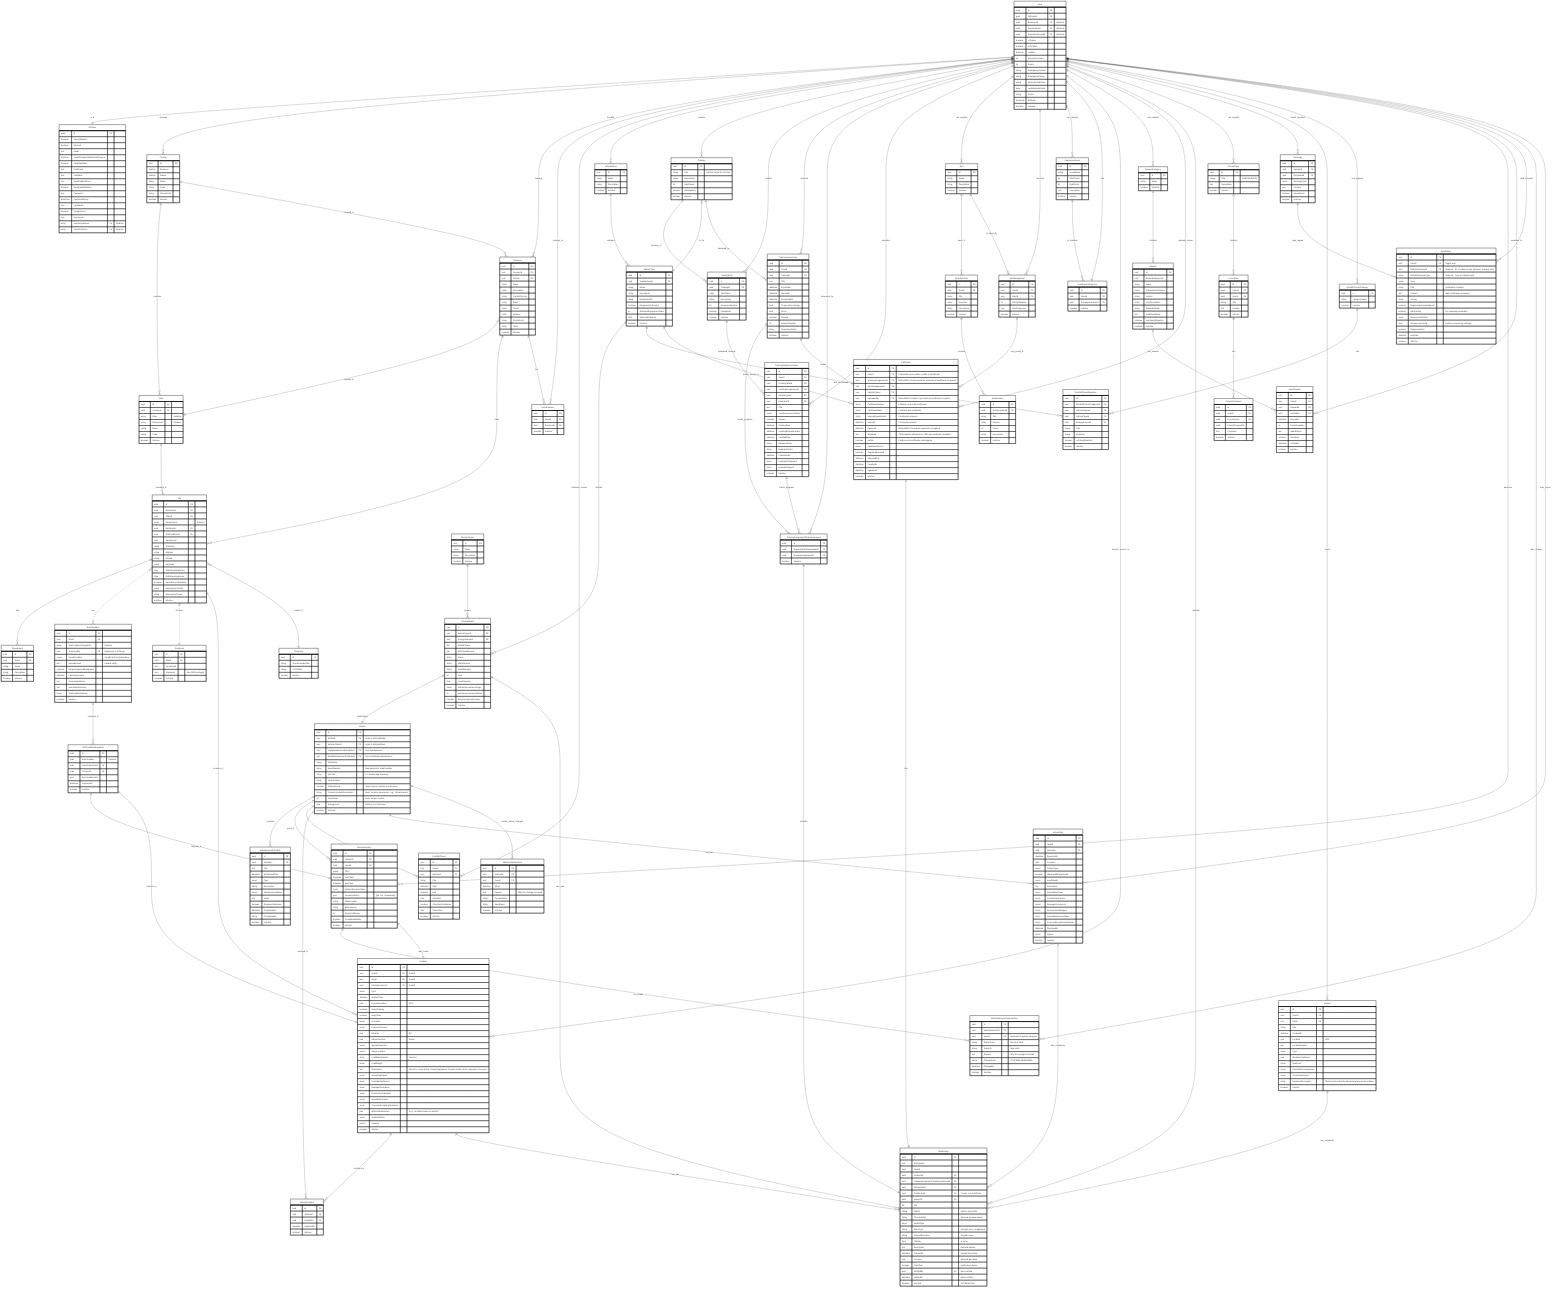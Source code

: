 ---
config:
  theme: neo
---
erDiagram
    Country { 
        uuid Id PK
        relation Business
        relation States

        string Name
        string Code
        string PhoneCode
        boolean IsActive
    }
    State {
        uuid Id PK
        uuid CountryId FK
        array Sites "Relation"
        array Businesses "Relation"
        
        string Name
        string Code
        boolean IsActive
    }
    Business {
        uuid Id PK
        uuid CountryId FK
        uuid StateId FK

        string Name
        string Description
        string ContactPerson
        string Email
        string Phone
        string Address
        string PostalCode
        string TaxId        
        boolean IsActive        
    }
    Site {
        uuid Id PK
        uuid BusinessId FK
        uuid StateId FK
        array Departments "Relation"
        uuid GeofenceId FK
        uuid SiteConditionId FK
        uuid TimezoneId

        string SiteName
        string Address
        string latitude
        string longitude
        
        time StartOperatingHours
        time EndOperatingHours
        boolean Has24HoursOperation
        string EmergencyContact
        string EmergencyPhone
        boolean IsActive
    }
    Department {
        uuid Id PK
        uuid SiteId FK

        string Name
        string Description        
        boolean IsActive
    }
    Geofence {
        uuid Id PK
        uuid SiteId FK

        text ZoneName
        json Geometry "GeoJSON polygon"
        boolean IsActive
    }
    SiteCondition {
        uuid Id PK
        uuid SiteId FK
        array SiteConditionSnapshots "Relation"

        uuid AssessedBy FK "Reference to GOUser" 

        %% Current conditions
        enum RoadCondition "Good|Fair|Poor|Hazardous"
        json HazardZones "Hazard entity"
        boolean RequiresSpecialEquipment        
        datetime LastAssessment
        text AssessmentNotes
        text SpecialInstructions        
        enum SiteConditionStatus
        boolean IsActive
    }
    SiteConditionSnapshot {
        uuid Id PK
        uuid SiteCondition "Relation"
        uuid VehicleSessionId FK
        uuid IncidentId FK

        json SiteConditionInfo
        datetime CapturedAt
        boolean IsActive
    }     
    Timezone {
        uuid Id PK
        string TimeZoneIdentifier
        string UTCOffset
        boolean IsActive
    }

    GOUser {
        guid Id PK
        boolean UserValidated	
        boolean Blocked
        text Email
        boolean EmailChangeValidationInProgress
        boolean EmailValidated
        text FirstName	
        text FullName	
        text NewEmailAddress
        boolean NewEmailValidated
        text Password	
        dateTime PasswordExpiry	
        text LastName	
        boolean Unregistered
        text UserName

        array UserGroupItems FK	"Relation"
        array UserRoleItems	FK "Relation"
    }

    User {
        uuid Id PK
        guid GOUserId FK
        uuid BusinessId FK "Optional"
        uuid DepartmentId FK "Optional"
        uuid ExperienceLevelId FK "Optional"

        boolean IsTrainer
        boolean IsCertified
        boolean IsAdmin
        int ExperienceYears
        int Points
        string EmergencyContact
        string EmergencyPhone
        string MedicalConditions
        date LastMedicalCheck
        string Phone
        datetime Birthday
        boolean IsActive        
    }
    VehicleClass {
        uuid Id PK

        string Name
        string Description        
        boolean IsActive
    }
    VehicleType {
        uuid Id PK
        uuid VehicleClassId FK

        string Name
        string Description
        string BestSuitedFor
        boolean RequiresCertification
        int MinimumExperienceYears
        float MaxLoadCapacity        
        boolean IsActive  
    }
    VehicleModel {
        uuid Id PK
        uuid VehicleTypeId FK
        uuid EnergySourceId FK
        
        file ModelPicture
        json MultimediaAssets
        string Name
        string Manufacturer
        string ModelNumber
        int Year
        float LoadCapacity
        enum MaintenanceIntervalType
        int MaintenanceIntervalValue
        boolean RequiresSpecialLicense
        boolean IsActive        
    }
    EnergySource {
        uuid Id PK

        string Name
        string Description        
        boolean IsActive   
    }
    Vehicle {
        %% Core Identity (Essential)
        uuid Id PK
        uuid ModelId FK "Links to VehicleModel"
        uuid VehicleClassId FK "Links to VehicleClass"
        uuid LastMaintenanceScheduleId FK "Last maintenance"
        uuid NextMaintenanceScheduleId FK "Next scheduled maintenance"

        string NickName
        string SerialNumber "Manufacturer's serial number"
        string QrCode "For mobile app scanning"

        %% Basic Status (Essential)
        enum VehicleStatus
        boolean IsOperational "Quick check if vehicle can be used"

        %% Simple Location (Essential)
        string CurrentLocationDescription "Basic location description, e.g., 'Warehouse A'"

        int HoursUsed "Basic usage counter"
        %% Basic Energy Tracking (Essential)
        float EnergyLevel "Battery % or fuel level"        
        boolean IsActive        
    }
    MaintenanceSchedule {
        uuid Id PK
        uuid VehicleId FK
        
        text Title
        datetime ScheduledDate
        enum Type
        string Description
        enum MaintenanceStatus
        text Notes
        boolean RequiresShutdown        
        datetime CompletedAt
        string CompletedBy
        boolean IsActive
    }
    VehicleSession {
        uuid Id PK
        uuid VehicleId FK

        uuid UserId FK 
        string Title
        datetime StartTime
        datetime EndTime
        enum VehicleSessionStatus
        json LocationHistory "[{lat, lon, timestamp}]"
        string StartLocation
        string EndLocation        
        int DurationMinutes
        boolean CompletedSafely
        boolean IsActive
    }
    VehicleStatusHistory {
        uuid Id PK
        uuid VehicleId FK
        uuid UserId FK

        datetime When
        text Reason "Why the change occurred"
        string CurrentStatus
        string NewStatus
        boolean IsActive
    }
    VehicleSessionStatusHistory {
        uuid Id PK
        uuid VehicleSessionId FK        
        uuid UserId FK "Optional for system changes"
        
        string StatusFrom "Previous state"
        string StatusTo "New state"

        text Reason "Why the change occurred"
        enum ChangeActor "SYSTEM|USER|ADMIN"    
        datetime ChangedAt        
        boolean IsActive
    }
    VehicleIncident {
        uuid Id PK
        uuid VehicleId FK
        uuid IncidentId FK
        datetime CapturedAt
        boolean IsActive
    }   
    VehicleFail {
        uuid Id PK
        uuid UserId FK 
        uuid VehicleId FK 

        datetime ReportedAt
        json Location
        enum FailureType
        boolean WasLoadBeingCarried
        enum LoadWeight
        text Description

        enum ImmediateCause
        enum ContributingFactors
        enum DamageOccurrence
        enum EnvironmentalImpact
        enum ImmediateActionsTaken
        enum ProposedLongTermSolutions

        datetime ResolvedAt
        enum Status
        boolean IsActive
    }   
    PreShiftCheck {
        uuid Id PK
        uuid UserId FK
        uuid VehicleId FK
    
        string Title
        datetime Start
        datetime End             
        json Checklist
        boolean ChecklistCompleted
        float TakenTime
        boolean IsActive         
    }
    PreShiftCheckCategory {
        uuid Id PK
        
        string CategoryName
        boolean IsActive 
    }
    PreShiftCheckQuestion {
        uuid Id PK
        uuid PreShiftCheckCategoryId FK
        uuid VehicleClassId FK        
        uuid VehicleTypeId FK
        uuid EnergySourceId FK

        string Title
        string Question
        boolean IsCriticalQuestion
        boolean IsActive 
    }
    Incident {
        %% Incident Details
        uuid Id PK
        uuid UserId FK "Autofill"
        uuid SiteId FK "Autofill"
        uuid VehicleSessionId FK "Autofill"

        enum Type
        datetime IncidentTime
        json CurrentLocation "GPS"

        %% UserTrainings or User TrainingAssesment
        boolean doingTraining
        boolean doingTask
        
        enum Accidents
        enum CommonCauses 
        json Weather "API"
        
        %% People Involved 
        json OthersInvolved "Name..."
        enum InjuriesReported
        enum InjuryLocations 

        %% Vehicle Info
        string LoadBeingCarried "Text box"
        enum LoadWeight

        %% Incident Description
        text Description "Text box - Description of what happened. Provide details of the sequence of events."
        %% Photos or Video - Incident Media Upload

        %% Root Cause Analysis
        enum ImmediateCause 
        enum ContributingFactors 

        %% Damage and Impact
        enum DamageOccurance 
        enum EnvironmentalImpact 

        %% Potential Solutions
        enum ImmediateActions 
        enum ProposedLongTermSolutions

        %% Documentation and Evidence
        json WitnessStatements "(e.g., recorded audio or written)."
        
        %% Reporting 
        enum IncidentStatus 
        enum Severity
        boolean IsActive
    }
    Training {
        uuid Id PK
        

        string Title "Internal name for the item"
        string Description
        int ValidYears
        boolean IsMandatory
        boolean IsActive      
    }
    TrainingTask {
        uuid Id PK
        uuid TrainingId FK  

        string TaskName
        string Description
        int SequenceNumber
        boolean IsRequired        
        boolean IsActive         
    }
    TrainingAssignment {
        uuid Id PK
        uuid UserId FK
        uuid TrainingId FK
        
        text Title
        datetime EnrolledAt
        datetime StartedAt
        datetime CompletedAt
        float ProgressPercentage
        float Score
        boolean Passed
        int AttemptNumber
        string SupervisorNotes
        boolean IsActive         
    }
    TrainingAssignmentTaskAssessment {
        uuid Id PK
        uuid TrainingTaskAssessmentId FK
        uuid TrainingAssignmentId FK

        boolean IsActive
    }
    TrainingTaskAssessment {
        uuid Id PK
        uuid UserId FK
        uuid TrainingTaskId FK
        uuid TrainingAssignmentId FK
        uuid VehicleTypeId FK
        uuid EvaluatorId FK
        
        text Title
        enum TaskAssessmentStatus
        boolean Passed
        datetime TrainingDate
        datetime TrainingExpirationDate
        datetime CertifiedDate
        string OperatorNotes
        string EvaluatorNotes
        datetime CompletedAt
        string EvaluatorStatement
        string EvaluatorSignoff
        boolean IsActive
    }
    Certificate {
        uuid Id PK
        uuid UserId FK "// Operador que recibió o subió el certificado"
        uuid TrainingAssignmentId FK "NULLABLE // Entrenamiento asociado al certificado (si aplica)"
        uuid QuizAssignmentId FK
        uuid VehicleTypeId FK
        uuid UploadedBy FK "NULLABLE // Usuario que subió el certificado (si aplica)"

        string CertificateNumber "// Número único del certificado"
        string CertificateName "// Nombre del certificado"
        string IssuingOrganization "// Institución emisora"
        datetime IssuedAt "// Fecha de emisión"
        datetime ExpiresAt "NULLABLE // Fecha de expiración (si aplica)"
        json Metadata "// Información adicional (ej. URL del certificado, detalles)"        
        boolean IsValid "// Indica si el certificado está vigente"
        enum CertificateSource

        boolean RequiresRenewal
        datetime RenewalDue
        
        datetime CreatedAt
        datetime UpdatedAt
        boolean IsActive
    }
    Quiz {
        uuid Id PK

        string Name
        string Description
        boolean IsActive
    }
    QuizQuestion{
        uuid Id PK
        uuid QuizId FK

        string Title
        string Question
        string Description
        boolean IsActive
    }
    QuizAnswer{
        uuid Id PK
        uuid QuizQuestionId FK
        
        string Title
        string Answer
        int Points
        string Description
        boolean IsActive
    }
    QuizAssignment {
        uuid Id PK
        uuid UserId FK
        uuid QuizId FK
        int AttemptNumber

        json QuizResponse
        boolean IsActive
    }
    Reward {
        uuid Id PK
        uuid RewardCategoryId

        string Name
        string AchievementCriteria
        string IconUrl
        string IconDescription
        string RewardDetails
        text AdditionalDetail
        boolean HardwareRequired
        boolean IsActive
    }
    RewardCategory {
        uuid Id PK

        string Name
        boolean IsActive
    }
    ExperienceLevel {
        uuid Id PK

        string LevelName
        int StartPoints
        int EndPoints
        text Description 
        boolean IsActive
    }
    UserExperienceLevel {
        uuid Id PK
        uuid UserId FK
        uuid ExperienceLevelId FK
        boolean IsActive
    }
    Notification {
        uuid Id PK
        uuid UserId FK "Target user"
        uuid EntityReferenceId FK "Optional - ID of related entity (incident, training, etc.)"
        string EntityReferenceType "Optional - Type of related entity"
        
        %% Core notification fields
        enum Type 
        string Title "Notification heading"
        text Content "Main notification message"
        enum Priority 
        
        %% Reminder specific fields
        boolean RequiresAcknowledgment
        boolean IsRecurring "For repeating reminders"
        enum RecurrencePattern
        json RecurrenceConfig "Custom recurrence settings"
        %% Status tracking
        boolean RequiresAction
        datetime DueDate
        boolean IsActive
    }
    Message {
        uuid Id PK
        uuid SenderId FK
        uuid RecipientId FK

        enum MessageType
        text Content
        boolean ReadStatus
        boolean IsActive
    }
    UserBusiness {
        uuid Id PK
        uuid UserId FK
        uuid BusinessId FK

        boolean IsActive         
    }
    ForumTopic {
        uuid Id PK

        string Title "VARCHAR(200)"
        text Description
        boolean IsActive
    }
    ForumPost {
        uuid Id PK
        uuid TopicId FK
        uuid UserId FK

        string Title
        text Content
        boolean IsActive
    }
    ForumComment {
        uuid Id PK
        uuid UserId FK
        uuid ForumPostId FK

        uuid ParentCommentId
        text Comment
        boolean IsActive
    }
    UserReward {
        uuid Id PK
        uuid UserId FK
        uuid RewardId FK

        uuid VerifiedBy FK 
        datetime EarnedAt
        int PointsAwarded
        text AwardNotes
        boolean IsVerified
        datetime VerifiedAt
        boolean IsActive        
    }
    Hazard {
        uuid Id PK
        uuid UserId FK
        uuid SiteId FK

        string Title
        datetime CreatedAt
        json Location "GPS"
        text LocationDetails        
        enum Type 
        json WeatherConditions
        enum RiskLevel 
        enum PotentialConsequences 
        enum CorrectiveActions 
        string NarrativeDescription "Text box Describe the hazard and any actions taken."
        boolean IsActive
    }
    Multimedia {
        uuid Id PK
        text EntityName
        uuid UserId

        %% IncidentMedia
        uuid IncidentId FK
        %% TrainingTaskAssessmentMedia 
        uuid TrainingAssignmentTaskAssessmentId FK
        %% VehicleFailMedia
        uuid VehicleFailId FK
        %% CertificateMedia
        uuid CertificateId FK "// Links to a Certificate"
        %% HazardMedia
        uuid HazardId FK

        file File 
        string FileUrl "Path to stored file"
        string ThumbnailUrl "Optional preview image"
        enum MediaType
        string MimeType "File type (e.g., image/png)"
        string OriginalFilename "Original name"
        float FileSize "In bytes"
        text Description "Optional details"
        datetime CreatedAt "Upload timestamp"        
        json Location "Optional geo data"
        boolean IsVerified "Verification status"
        uuid VerifiedBy FK "Who verified"
        datetime VerifiedAt "When verified"
        boolean IsActive "Soft delete flag"
    }
    
    Country ||--o{ State : "contains"
    Country ||--o{ Business : "located_in"
    State ||--o{ Site : "operates_in"
    Business }|--|| State : "resides_in"
    Business ||--o{ Site : "owns"
    Site ||--o{ Department : "has"
    Site }|..|{ SiteCondition : "has"
    Site ||..|| Geofence : "involves"
    Site ||--o{ Incident : "location_of"
    Site }o--|| Timezone : "resides_in"
    SiteCondition ||--o{ SiteConditionSnapshot : "captured_in"
    SiteConditionSnapshot ||--|| VehicleSession : "captures_a"
    

    User ||--|| GOUser : "is_a"
    User ||--o{ Country : "manage"
    User ||--o{ Business : "manage"
    User ||--o{ UserBusiness : "belongs_to"
    User ||--o{ PreShiftCheck : "performs_review"
    User ||--o{ VehicleClass : "handles"

    User ||--o{ Training : "creates"
    User ||--o{ TrainingTask : "creates"
    User ||--o{ TrainingAssignment : "receives"
    User ||--o{ TrainingAssignmentTaskAssessment : "assessed_by"
    User ||--o{ TrainingTaskAssessment : "evaluates"
    
    User ||--o{ Quiz : "can_register"
    User ||--o{ QuizAssignment : "receives"
    User ||--o{ ExperienceLevel : "can_register"
    User ||--|| UserExperienceLevel : "has"
    ExperienceLevel ||--o{ UserExperienceLevel : "is_reached"

    User ||--o{ Incident : "reports_access_to"
    
    User ||--o{ RewardCategory : "can_register"
    
    User ||--o{ Certificate : "uploads_review"
    User ||--o{ Multimedia : "uploads"
    User ||--o{ ForumTopic : "can_register"
    User ||--o{ Message : "sends_receives"
    
    User ||--o{ Hazard : "report"
    User ||--o{ PreShiftCheckCategory : "can_register"
    
    User ||--o{ VehicleSession : "performs"
    
    
    User ||--o{ UserReward : "awarded_to"
    User ||--o{ Notification : "send_receives"
    User ||--o{ VehicleSessionStatusHistory : "may_change"
    User ||--o{ VehicleFail : "may_report"
    
    Business ||--o{ UserBusiness : "has"

    
    Reward ||--o{ UserReward : "has_earned"

    VehicleClass ||--o{ VehicleType : "contains"
    VehicleType ||--o{ VehicleModel : "defines"
    EnergySource ||--o{ VehicleModel : "powers"
    VehicleModel ||--|| Vehicle : "instantiates"
    VehicleModel ||--o{ Multimedia : "can_has"
    Vehicle ||--o{ MaintenanceSchedule : "requires"
    Vehicle ||--o{ VehicleSession : "used_in"
    Vehicle ||--o{ PreShiftCheck : "checked_in"
    Vehicle ||--o{ VehicleIncident : "involved_in"
    Incident ||--o{ VehicleIncident : "involved_in"
    VehicleSession ||--o{ VehicleSessionStatusHistory : "log_states"
    VehicleSession ||--|| Incident : "may_have"
    
    VehicleType ||--o{ PreShiftCheckQuestion : "are_associated"
    
    Vehicle ||--o{ VehicleFail : "can_has"
    Vehicle ||--o{ VehicleStatusHistory : "tracks_status_changes"
    VehicleFail ||--o{ Multimedia : "has_evidences" 
    
    

    Incident ||--|| SiteConditionSnapshot : "captures_a"

    Training ||--o{ TrainingTask : "belongs_to"
    Training }|--|| VehicleType : "is_for"
    TrainingAssignment ||--o{ TrainingAssignmentTaskAssessment : "tracks_progress"
    TrainingTaskAssessment ||--o{ TrainingAssignmentTaskAssessment  : "tracks_progress"
    TrainingAssignmentTaskAssessment ||--|| Multimedia : "includes"
    Training ||--o{ TrainingAssignment : "assigned_to"
    TrainingTask ||--o{ TrainingTaskAssessment : "evaluated_through"
    TrainingAssignment ||--|| Certificate : "grants"
    PreShiftCheckCategory ||--o{ PreShiftCheckQuestion : "has"

    Incident ||--o{ Multimedia : "can_has"
    Certificate ||--|| Multimedia : "has"
    
    ForumTopic ||--o{ ForumPost : "contains"
    ForumPost ||--o{ ForumComment : "has"
    RewardCategory ||--o{ Reward : "contains"
    
    Message ||--o{ Notification : "may_trigger"
    VehicleType ||--o{ Certificate : "grants_access_to"

    Quiz ||--o{ QuizQuestion : "owns_to"
    QuizQuestion ||--o{ QuizAnswer : "contains"
    Quiz ||--|{ QuizAssignment : "is_taken_by"
    QuizAssignment ||--o{ Certificate : "may_result_in"
    
    Hazard ||--o{ Multimedia : "has_evidences"